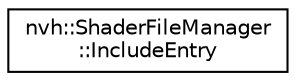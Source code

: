 digraph "Graphical Class Hierarchy"
{
 // LATEX_PDF_SIZE
  edge [fontname="Helvetica",fontsize="10",labelfontname="Helvetica",labelfontsize="10"];
  node [fontname="Helvetica",fontsize="10",shape=record];
  rankdir="LR";
  Node0 [label="nvh::ShaderFileManager\l::IncludeEntry",height=0.2,width=0.4,color="black", fillcolor="white", style="filled",URL="$structnvh_1_1_shader_file_manager_1_1_include_entry.html",tooltip=" "];
}
